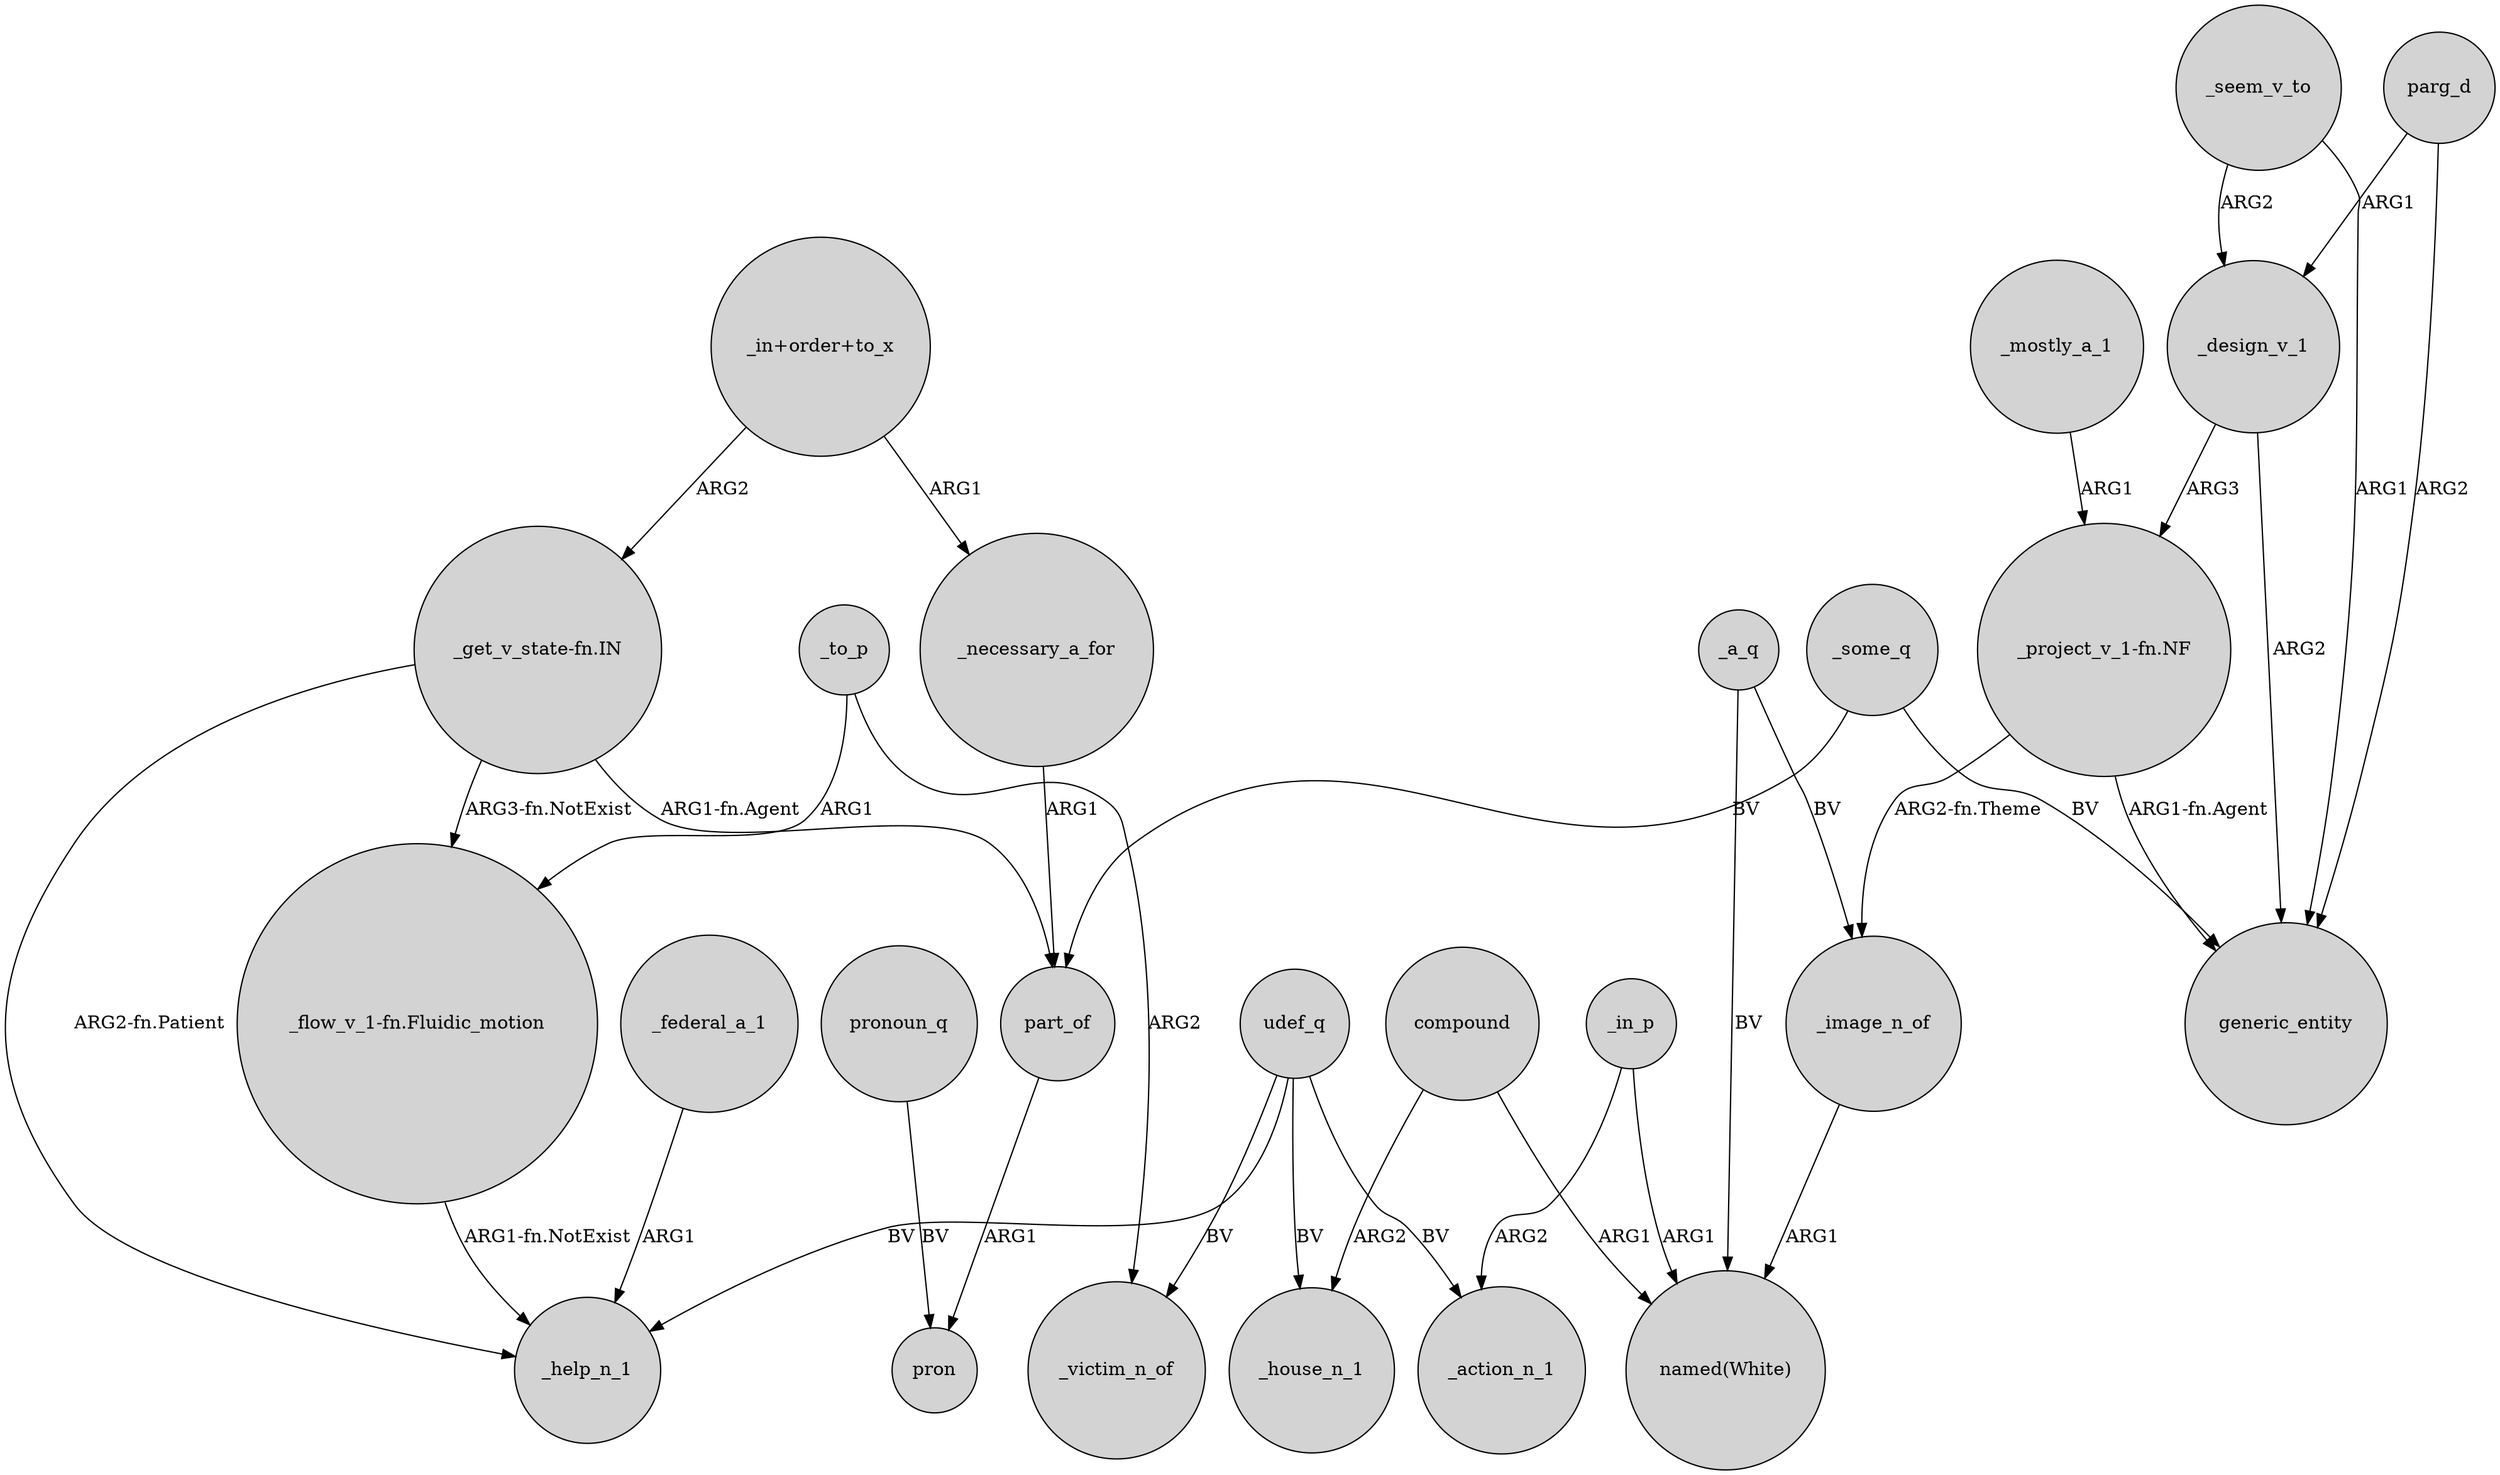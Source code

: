 digraph {
	node [shape=circle style=filled]
	part_of -> pron [label=ARG1]
	_in_p -> _action_n_1 [label=ARG2]
	"_project_v_1-fn.NF" -> generic_entity [label="ARG1-fn.Agent"]
	_seem_v_to -> _design_v_1 [label=ARG2]
	_a_q -> _image_n_of [label=BV]
	parg_d -> generic_entity [label=ARG2]
	compound -> _house_n_1 [label=ARG2]
	udef_q -> _victim_n_of [label=BV]
	"_get_v_state-fn.IN" -> _help_n_1 [label="ARG2-fn.Patient"]
	_image_n_of -> "named(White)" [label=ARG1]
	"_flow_v_1-fn.Fluidic_motion" -> _help_n_1 [label="ARG1-fn.NotExist"]
	_necessary_a_for -> part_of [label=ARG1]
	_mostly_a_1 -> "_project_v_1-fn.NF" [label=ARG1]
	udef_q -> _house_n_1 [label=BV]
	_some_q -> part_of [label=BV]
	_design_v_1 -> generic_entity [label=ARG2]
	pronoun_q -> pron [label=BV]
	"_get_v_state-fn.IN" -> "_flow_v_1-fn.Fluidic_motion" [label="ARG3-fn.NotExist"]
	_seem_v_to -> generic_entity [label=ARG1]
	_to_p -> "_flow_v_1-fn.Fluidic_motion" [label=ARG1]
	"_project_v_1-fn.NF" -> _image_n_of [label="ARG2-fn.Theme"]
	_a_q -> "named(White)" [label=BV]
	_some_q -> generic_entity [label=BV]
	udef_q -> _help_n_1 [label=BV]
	parg_d -> _design_v_1 [label=ARG1]
	_in_p -> "named(White)" [label=ARG1]
	"_get_v_state-fn.IN" -> part_of [label="ARG1-fn.Agent"]
	_to_p -> _victim_n_of [label=ARG2]
	_federal_a_1 -> _help_n_1 [label=ARG1]
	udef_q -> _action_n_1 [label=BV]
	"_in+order+to_x" -> _necessary_a_for [label=ARG1]
	"_in+order+to_x" -> "_get_v_state-fn.IN" [label=ARG2]
	compound -> "named(White)" [label=ARG1]
	_design_v_1 -> "_project_v_1-fn.NF" [label=ARG3]
}
